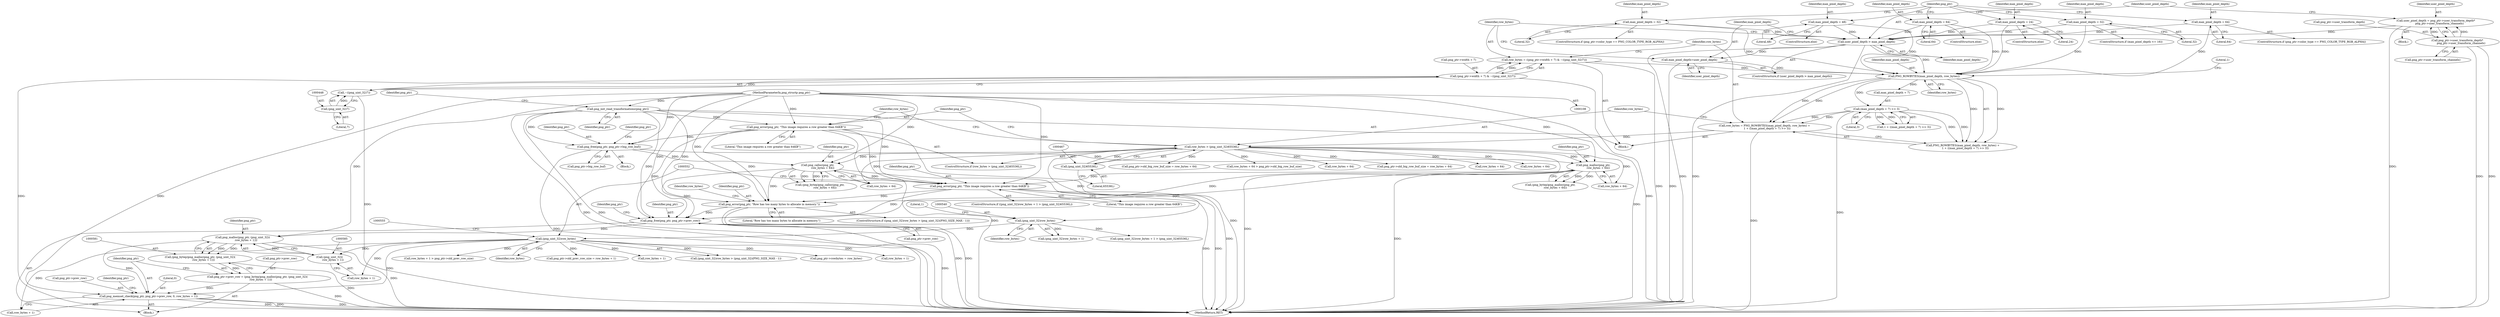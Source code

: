 digraph "0_Chrome_7f3d85b096f66870a15b37c2f40b219b2e292693_19@API" {
"1000582" [label="(Call,png_malloc(png_ptr, (png_uint_32)(\n        row_bytes + 1)))"];
"1000571" [label="(Call,png_free(png_ptr, png_ptr->prev_row))"];
"1000559" [label="(Call,png_error(png_ptr, \"Row has too many bytes to allocate in memory.\"))"];
"1000508" [label="(Call,png_malloc(png_ptr,\n            row_bytes + 64))"];
"1000481" [label="(Call,png_free(png_ptr, png_ptr->big_row_buf))"];
"1000135" [label="(Call,png_init_read_transformations(png_ptr))"];
"1000109" [label="(MethodParameterIn,png_structp png_ptr)"];
"1000469" [label="(Call,png_error(png_ptr, \"This image requires a row greater than 64KB\"))"];
"1000464" [label="(Call,row_bytes > (png_uint_32)65536L)"];
"1000450" [label="(Call,row_bytes = PNG_ROWBYTES(max_pixel_depth, row_bytes) +\n      1 + ((max_pixel_depth + 7) >> 3))"];
"1000453" [label="(Call,PNG_ROWBYTES(max_pixel_depth, row_bytes))"];
"1000393" [label="(Call,max_pixel_depth = 32)"];
"1000435" [label="(Call,max_pixel_depth=user_pixel_depth)"];
"1000432" [label="(Call,user_pixel_depth > max_pixel_depth)"];
"1000422" [label="(Call,user_pixel_depth = png_ptr->user_transform_depth*\n         png_ptr->user_transform_channels)"];
"1000424" [label="(Call,png_ptr->user_transform_depth*\n         png_ptr->user_transform_channels)"];
"1000397" [label="(Call,max_pixel_depth = 24)"];
"1000411" [label="(Call,max_pixel_depth = 48)"];
"1000407" [label="(Call,max_pixel_depth = 64)"];
"1000377" [label="(Call,max_pixel_depth = 64)"];
"1000373" [label="(Call,max_pixel_depth = 32)"];
"1000438" [label="(Call,row_bytes = ((png_ptr->width + 7) & ~((png_uint_32)7)))"];
"1000440" [label="(Call,(png_ptr->width + 7) & ~((png_uint_32)7))"];
"1000446" [label="(Call,~((png_uint_32)7))"];
"1000447" [label="(Call,(png_uint_32)7)"];
"1000458" [label="(Call,(max_pixel_depth + 7) >> 3)"];
"1000466" [label="(Call,(png_uint_32)65536L)"];
"1000496" [label="(Call,png_calloc(png_ptr,\n            row_bytes + 64))"];
"1000546" [label="(Call,png_error(png_ptr, \"This image requires a row greater than 64KB\"))"];
"1000584" [label="(Call,(png_uint_32)(\n        row_bytes + 1))"];
"1000551" [label="(Call,(png_uint_32)row_bytes)"];
"1000539" [label="(Call,(png_uint_32)row_bytes)"];
"1000580" [label="(Call,(png_bytep)png_malloc(png_ptr, (png_uint_32)(\n        row_bytes + 1)))"];
"1000576" [label="(Call,png_ptr->prev_row = (png_bytep)png_malloc(png_ptr, (png_uint_32)(\n        row_bytes + 1)))"];
"1000589" [label="(Call,png_memset_check(png_ptr, png_ptr->prev_row, 0, row_bytes + 1))"];
"1000396" [label="(ControlStructure,else)"];
"1000465" [label="(Identifier,row_bytes)"];
"1000449" [label="(Literal,7)"];
"1000409" [label="(Literal,64)"];
"1000468" [label="(Literal,65536L)"];
"1000452" [label="(Call,PNG_ROWBYTES(max_pixel_depth, row_bytes) +\n      1 + ((max_pixel_depth + 7) >> 3))"];
"1000570" [label="(Block,)"];
"1000549" [label="(ControlStructure,if ((png_uint_32)row_bytes > (png_uint_32)(PNG_SIZE_MAX - 1)))"];
"1000462" [label="(Literal,3)"];
"1000456" [label="(Call,1 + ((max_pixel_depth + 7) >> 3))"];
"1000572" [label="(Identifier,png_ptr)"];
"1000447" [label="(Call,(png_uint_32)7)"];
"1000497" [label="(Identifier,png_ptr)"];
"1000422" [label="(Call,user_pixel_depth = png_ptr->user_transform_depth*\n         png_ptr->user_transform_channels)"];
"1000591" [label="(Call,png_ptr->prev_row)"];
"1000411" [label="(Call,max_pixel_depth = 48)"];
"1000571" [label="(Call,png_free(png_ptr, png_ptr->prev_row))"];
"1000541" [label="(Identifier,row_bytes)"];
"1000471" [label="(Literal,\"This image requires a row greater than 64KB\")"];
"1000439" [label="(Identifier,row_bytes)"];
"1000458" [label="(Call,(max_pixel_depth + 7) >> 3)"];
"1000513" [label="(Call,png_ptr->old_big_row_buf_size = row_bytes + 64)"];
"1000378" [label="(Identifier,max_pixel_depth)"];
"1000546" [label="(Call,png_error(png_ptr, \"This image requires a row greater than 64KB\"))"];
"1000394" [label="(Identifier,max_pixel_depth)"];
"1000413" [label="(Literal,48)"];
"1000379" [label="(Literal,64)"];
"1000605" [label="(Call,png_ptr->rowbytes = row_bytes)"];
"1000560" [label="(Identifier,png_ptr)"];
"1000586" [label="(Call,row_bytes + 1)"];
"1000393" [label="(Call,max_pixel_depth = 32)"];
"1000576" [label="(Call,png_ptr->prev_row = (png_bytep)png_malloc(png_ptr, (png_uint_32)(\n        row_bytes + 1)))"];
"1000488" [label="(Identifier,png_ptr)"];
"1000551" [label="(Call,(png_uint_32)row_bytes)"];
"1000455" [label="(Identifier,row_bytes)"];
"1000424" [label="(Call,png_ptr->user_transform_depth*\n         png_ptr->user_transform_channels)"];
"1000578" [label="(Identifier,png_ptr)"];
"1000602" [label="(Call,row_bytes + 1)"];
"1000510" [label="(Call,row_bytes + 64)"];
"1000417" [label="(Identifier,png_ptr)"];
"1000408" [label="(Identifier,max_pixel_depth)"];
"1000375" [label="(Literal,32)"];
"1000135" [label="(Call,png_init_read_transformations(png_ptr))"];
"1000538" [label="(Call,(png_uint_32)row_bytes + 1)"];
"1000469" [label="(Call,png_error(png_ptr, \"This image requires a row greater than 64KB\"))"];
"1000657" [label="(MethodReturn,RET)"];
"1000475" [label="(Identifier,row_bytes)"];
"1000376" [label="(ControlStructure,else)"];
"1000470" [label="(Identifier,png_ptr)"];
"1000450" [label="(Call,row_bytes = PNG_ROWBYTES(max_pixel_depth, row_bytes) +\n      1 + ((max_pixel_depth + 7) >> 3))"];
"1000473" [label="(Call,row_bytes + 64 > png_ptr->old_big_row_buf_size)"];
"1000431" [label="(ControlStructure,if (user_pixel_depth > max_pixel_depth))"];
"1000542" [label="(Literal,1)"];
"1000582" [label="(Call,png_malloc(png_ptr, (png_uint_32)(\n        row_bytes + 1)))"];
"1000463" [label="(ControlStructure,if (row_bytes > (png_uint_32)65536L))"];
"1000474" [label="(Call,row_bytes + 64)"];
"1000536" [label="(ControlStructure,if ((png_uint_32)row_bytes + 1 > (png_uint_32)65536L))"];
"1000432" [label="(Call,user_pixel_depth > max_pixel_depth)"];
"1000459" [label="(Call,max_pixel_depth + 7)"];
"1000600" [label="(Identifier,png_ptr)"];
"1000550" [label="(Call,(png_uint_32)row_bytes > (png_uint_32)(PNG_SIZE_MAX - 1))"];
"1000584" [label="(Call,(png_uint_32)(\n        row_bytes + 1))"];
"1000483" [label="(Call,png_ptr->big_row_buf)"];
"1000438" [label="(Call,row_bytes = ((png_ptr->width + 7) & ~((png_uint_32)7)))"];
"1000373" [label="(Call,max_pixel_depth = 32)"];
"1000563" [label="(Call,row_bytes + 1 > png_ptr->old_prev_row_size)"];
"1000565" [label="(Identifier,row_bytes)"];
"1000457" [label="(Literal,1)"];
"1000583" [label="(Identifier,png_ptr)"];
"1000110" [label="(Block,)"];
"1000553" [label="(Identifier,row_bytes)"];
"1000537" [label="(Call,(png_uint_32)row_bytes + 1 > (png_uint_32)65536L)"];
"1000412" [label="(Identifier,max_pixel_depth)"];
"1000539" [label="(Call,(png_uint_32)row_bytes)"];
"1000387" [label="(ControlStructure,if (png_ptr->color_type == PNG_COLOR_TYPE_RGB_ALPHA))"];
"1000559" [label="(Call,png_error(png_ptr, \"Row has too many bytes to allocate in memory.\"))"];
"1000466" [label="(Call,(png_uint_32)65536L)"];
"1000395" [label="(Literal,32)"];
"1000374" [label="(Identifier,max_pixel_depth)"];
"1000598" [label="(Call,png_ptr->old_prev_row_size = row_bytes + 1)"];
"1000464" [label="(Call,row_bytes > (png_uint_32)65536L)"];
"1000397" [label="(Call,max_pixel_depth = 24)"];
"1000496" [label="(Call,png_calloc(png_ptr,\n            row_bytes + 64))"];
"1000577" [label="(Call,png_ptr->prev_row)"];
"1000494" [label="(Call,(png_bytep)png_calloc(png_ptr,\n            row_bytes + 64))"];
"1000498" [label="(Call,row_bytes + 64)"];
"1000580" [label="(Call,(png_bytep)png_malloc(png_ptr, (png_uint_32)(\n        row_bytes + 1)))"];
"1000425" [label="(Call,png_ptr->user_transform_depth)"];
"1000407" [label="(Call,max_pixel_depth = 64)"];
"1000564" [label="(Call,row_bytes + 1)"];
"1000547" [label="(Identifier,png_ptr)"];
"1000433" [label="(Identifier,user_pixel_depth)"];
"1000437" [label="(Identifier,user_pixel_depth)"];
"1000509" [label="(Identifier,png_ptr)"];
"1000548" [label="(Literal,\"This image requires a row greater than 64KB\")"];
"1000506" [label="(Call,(png_bytep)png_malloc(png_ptr,\n            row_bytes + 64))"];
"1000451" [label="(Identifier,row_bytes)"];
"1000454" [label="(Identifier,max_pixel_depth)"];
"1000109" [label="(MethodParameterIn,png_structp png_ptr)"];
"1000428" [label="(Call,png_ptr->user_transform_channels)"];
"1000529" [label="(Call,png_ptr->old_big_row_buf_size = row_bytes + 64)"];
"1000533" [label="(Call,row_bytes + 64)"];
"1000399" [label="(Literal,24)"];
"1000446" [label="(Call,~((png_uint_32)7))"];
"1000480" [label="(Block,)"];
"1000595" [label="(Call,row_bytes + 1)"];
"1000590" [label="(Identifier,png_ptr)"];
"1000369" [label="(ControlStructure,if (max_pixel_depth <= 16))"];
"1000594" [label="(Literal,0)"];
"1000436" [label="(Identifier,max_pixel_depth)"];
"1000136" [label="(Identifier,png_ptr)"];
"1000508" [label="(Call,png_malloc(png_ptr,\n            row_bytes + 64))"];
"1000440" [label="(Call,(png_ptr->width + 7) & ~((png_uint_32)7))"];
"1000517" [label="(Call,row_bytes + 64)"];
"1000377" [label="(Call,max_pixel_depth = 64)"];
"1000401" [label="(ControlStructure,if (png_ptr->color_type == PNG_COLOR_TYPE_RGB_ALPHA))"];
"1000573" [label="(Call,png_ptr->prev_row)"];
"1000589" [label="(Call,png_memset_check(png_ptr, png_ptr->prev_row, 0, row_bytes + 1))"];
"1000423" [label="(Identifier,user_pixel_depth)"];
"1000398" [label="(Identifier,max_pixel_depth)"];
"1000561" [label="(Literal,\"Row has too many bytes to allocate in memory.\")"];
"1000139" [label="(Identifier,png_ptr)"];
"1000420" [label="(Block,)"];
"1000453" [label="(Call,PNG_ROWBYTES(max_pixel_depth, row_bytes))"];
"1000482" [label="(Identifier,png_ptr)"];
"1000410" [label="(ControlStructure,else)"];
"1000434" [label="(Identifier,max_pixel_depth)"];
"1000435" [label="(Call,max_pixel_depth=user_pixel_depth)"];
"1000481" [label="(Call,png_free(png_ptr, png_ptr->big_row_buf))"];
"1000441" [label="(Call,png_ptr->width + 7)"];
"1000582" -> "1000580"  [label="AST: "];
"1000582" -> "1000584"  [label="CFG: "];
"1000583" -> "1000582"  [label="AST: "];
"1000584" -> "1000582"  [label="AST: "];
"1000580" -> "1000582"  [label="CFG: "];
"1000582" -> "1000657"  [label="DDG: "];
"1000582" -> "1000580"  [label="DDG: "];
"1000582" -> "1000580"  [label="DDG: "];
"1000571" -> "1000582"  [label="DDG: "];
"1000109" -> "1000582"  [label="DDG: "];
"1000584" -> "1000582"  [label="DDG: "];
"1000582" -> "1000589"  [label="DDG: "];
"1000571" -> "1000570"  [label="AST: "];
"1000571" -> "1000573"  [label="CFG: "];
"1000572" -> "1000571"  [label="AST: "];
"1000573" -> "1000571"  [label="AST: "];
"1000578" -> "1000571"  [label="CFG: "];
"1000571" -> "1000657"  [label="DDG: "];
"1000559" -> "1000571"  [label="DDG: "];
"1000508" -> "1000571"  [label="DDG: "];
"1000496" -> "1000571"  [label="DDG: "];
"1000546" -> "1000571"  [label="DDG: "];
"1000135" -> "1000571"  [label="DDG: "];
"1000469" -> "1000571"  [label="DDG: "];
"1000109" -> "1000571"  [label="DDG: "];
"1000559" -> "1000549"  [label="AST: "];
"1000559" -> "1000561"  [label="CFG: "];
"1000560" -> "1000559"  [label="AST: "];
"1000561" -> "1000559"  [label="AST: "];
"1000565" -> "1000559"  [label="CFG: "];
"1000559" -> "1000657"  [label="DDG: "];
"1000559" -> "1000657"  [label="DDG: "];
"1000508" -> "1000559"  [label="DDG: "];
"1000496" -> "1000559"  [label="DDG: "];
"1000546" -> "1000559"  [label="DDG: "];
"1000135" -> "1000559"  [label="DDG: "];
"1000469" -> "1000559"  [label="DDG: "];
"1000109" -> "1000559"  [label="DDG: "];
"1000508" -> "1000506"  [label="AST: "];
"1000508" -> "1000510"  [label="CFG: "];
"1000509" -> "1000508"  [label="AST: "];
"1000510" -> "1000508"  [label="AST: "];
"1000506" -> "1000508"  [label="CFG: "];
"1000508" -> "1000657"  [label="DDG: "];
"1000508" -> "1000506"  [label="DDG: "];
"1000508" -> "1000506"  [label="DDG: "];
"1000481" -> "1000508"  [label="DDG: "];
"1000109" -> "1000508"  [label="DDG: "];
"1000464" -> "1000508"  [label="DDG: "];
"1000508" -> "1000546"  [label="DDG: "];
"1000481" -> "1000480"  [label="AST: "];
"1000481" -> "1000483"  [label="CFG: "];
"1000482" -> "1000481"  [label="AST: "];
"1000483" -> "1000481"  [label="AST: "];
"1000488" -> "1000481"  [label="CFG: "];
"1000481" -> "1000657"  [label="DDG: "];
"1000135" -> "1000481"  [label="DDG: "];
"1000469" -> "1000481"  [label="DDG: "];
"1000109" -> "1000481"  [label="DDG: "];
"1000481" -> "1000496"  [label="DDG: "];
"1000135" -> "1000110"  [label="AST: "];
"1000135" -> "1000136"  [label="CFG: "];
"1000136" -> "1000135"  [label="AST: "];
"1000139" -> "1000135"  [label="CFG: "];
"1000135" -> "1000657"  [label="DDG: "];
"1000135" -> "1000657"  [label="DDG: "];
"1000109" -> "1000135"  [label="DDG: "];
"1000135" -> "1000469"  [label="DDG: "];
"1000135" -> "1000546"  [label="DDG: "];
"1000109" -> "1000108"  [label="AST: "];
"1000109" -> "1000657"  [label="DDG: "];
"1000109" -> "1000469"  [label="DDG: "];
"1000109" -> "1000496"  [label="DDG: "];
"1000109" -> "1000546"  [label="DDG: "];
"1000109" -> "1000589"  [label="DDG: "];
"1000469" -> "1000463"  [label="AST: "];
"1000469" -> "1000471"  [label="CFG: "];
"1000470" -> "1000469"  [label="AST: "];
"1000471" -> "1000469"  [label="AST: "];
"1000475" -> "1000469"  [label="CFG: "];
"1000469" -> "1000657"  [label="DDG: "];
"1000469" -> "1000657"  [label="DDG: "];
"1000469" -> "1000546"  [label="DDG: "];
"1000464" -> "1000463"  [label="AST: "];
"1000464" -> "1000466"  [label="CFG: "];
"1000465" -> "1000464"  [label="AST: "];
"1000466" -> "1000464"  [label="AST: "];
"1000470" -> "1000464"  [label="CFG: "];
"1000475" -> "1000464"  [label="CFG: "];
"1000464" -> "1000657"  [label="DDG: "];
"1000450" -> "1000464"  [label="DDG: "];
"1000466" -> "1000464"  [label="DDG: "];
"1000464" -> "1000473"  [label="DDG: "];
"1000464" -> "1000474"  [label="DDG: "];
"1000464" -> "1000496"  [label="DDG: "];
"1000464" -> "1000498"  [label="DDG: "];
"1000464" -> "1000510"  [label="DDG: "];
"1000464" -> "1000513"  [label="DDG: "];
"1000464" -> "1000517"  [label="DDG: "];
"1000464" -> "1000529"  [label="DDG: "];
"1000464" -> "1000533"  [label="DDG: "];
"1000464" -> "1000539"  [label="DDG: "];
"1000450" -> "1000110"  [label="AST: "];
"1000450" -> "1000452"  [label="CFG: "];
"1000451" -> "1000450"  [label="AST: "];
"1000452" -> "1000450"  [label="AST: "];
"1000465" -> "1000450"  [label="CFG: "];
"1000450" -> "1000657"  [label="DDG: "];
"1000453" -> "1000450"  [label="DDG: "];
"1000453" -> "1000450"  [label="DDG: "];
"1000458" -> "1000450"  [label="DDG: "];
"1000458" -> "1000450"  [label="DDG: "];
"1000453" -> "1000452"  [label="AST: "];
"1000453" -> "1000455"  [label="CFG: "];
"1000454" -> "1000453"  [label="AST: "];
"1000455" -> "1000453"  [label="AST: "];
"1000457" -> "1000453"  [label="CFG: "];
"1000453" -> "1000452"  [label="DDG: "];
"1000453" -> "1000452"  [label="DDG: "];
"1000393" -> "1000453"  [label="DDG: "];
"1000435" -> "1000453"  [label="DDG: "];
"1000397" -> "1000453"  [label="DDG: "];
"1000411" -> "1000453"  [label="DDG: "];
"1000377" -> "1000453"  [label="DDG: "];
"1000373" -> "1000453"  [label="DDG: "];
"1000432" -> "1000453"  [label="DDG: "];
"1000407" -> "1000453"  [label="DDG: "];
"1000438" -> "1000453"  [label="DDG: "];
"1000453" -> "1000458"  [label="DDG: "];
"1000453" -> "1000459"  [label="DDG: "];
"1000393" -> "1000387"  [label="AST: "];
"1000393" -> "1000395"  [label="CFG: "];
"1000394" -> "1000393"  [label="AST: "];
"1000395" -> "1000393"  [label="AST: "];
"1000417" -> "1000393"  [label="CFG: "];
"1000393" -> "1000432"  [label="DDG: "];
"1000435" -> "1000431"  [label="AST: "];
"1000435" -> "1000437"  [label="CFG: "];
"1000436" -> "1000435"  [label="AST: "];
"1000437" -> "1000435"  [label="AST: "];
"1000439" -> "1000435"  [label="CFG: "];
"1000435" -> "1000657"  [label="DDG: "];
"1000432" -> "1000435"  [label="DDG: "];
"1000432" -> "1000431"  [label="AST: "];
"1000432" -> "1000434"  [label="CFG: "];
"1000433" -> "1000432"  [label="AST: "];
"1000434" -> "1000432"  [label="AST: "];
"1000436" -> "1000432"  [label="CFG: "];
"1000439" -> "1000432"  [label="CFG: "];
"1000432" -> "1000657"  [label="DDG: "];
"1000432" -> "1000657"  [label="DDG: "];
"1000422" -> "1000432"  [label="DDG: "];
"1000397" -> "1000432"  [label="DDG: "];
"1000411" -> "1000432"  [label="DDG: "];
"1000407" -> "1000432"  [label="DDG: "];
"1000377" -> "1000432"  [label="DDG: "];
"1000373" -> "1000432"  [label="DDG: "];
"1000422" -> "1000420"  [label="AST: "];
"1000422" -> "1000424"  [label="CFG: "];
"1000423" -> "1000422"  [label="AST: "];
"1000424" -> "1000422"  [label="AST: "];
"1000433" -> "1000422"  [label="CFG: "];
"1000422" -> "1000657"  [label="DDG: "];
"1000424" -> "1000422"  [label="DDG: "];
"1000424" -> "1000422"  [label="DDG: "];
"1000424" -> "1000428"  [label="CFG: "];
"1000425" -> "1000424"  [label="AST: "];
"1000428" -> "1000424"  [label="AST: "];
"1000424" -> "1000657"  [label="DDG: "];
"1000424" -> "1000657"  [label="DDG: "];
"1000397" -> "1000396"  [label="AST: "];
"1000397" -> "1000399"  [label="CFG: "];
"1000398" -> "1000397"  [label="AST: "];
"1000399" -> "1000397"  [label="AST: "];
"1000417" -> "1000397"  [label="CFG: "];
"1000411" -> "1000410"  [label="AST: "];
"1000411" -> "1000413"  [label="CFG: "];
"1000412" -> "1000411"  [label="AST: "];
"1000413" -> "1000411"  [label="AST: "];
"1000417" -> "1000411"  [label="CFG: "];
"1000407" -> "1000401"  [label="AST: "];
"1000407" -> "1000409"  [label="CFG: "];
"1000408" -> "1000407"  [label="AST: "];
"1000409" -> "1000407"  [label="AST: "];
"1000417" -> "1000407"  [label="CFG: "];
"1000377" -> "1000376"  [label="AST: "];
"1000377" -> "1000379"  [label="CFG: "];
"1000378" -> "1000377"  [label="AST: "];
"1000379" -> "1000377"  [label="AST: "];
"1000417" -> "1000377"  [label="CFG: "];
"1000373" -> "1000369"  [label="AST: "];
"1000373" -> "1000375"  [label="CFG: "];
"1000374" -> "1000373"  [label="AST: "];
"1000375" -> "1000373"  [label="AST: "];
"1000417" -> "1000373"  [label="CFG: "];
"1000438" -> "1000110"  [label="AST: "];
"1000438" -> "1000440"  [label="CFG: "];
"1000439" -> "1000438"  [label="AST: "];
"1000440" -> "1000438"  [label="AST: "];
"1000451" -> "1000438"  [label="CFG: "];
"1000438" -> "1000657"  [label="DDG: "];
"1000440" -> "1000438"  [label="DDG: "];
"1000440" -> "1000438"  [label="DDG: "];
"1000440" -> "1000446"  [label="CFG: "];
"1000441" -> "1000440"  [label="AST: "];
"1000446" -> "1000440"  [label="AST: "];
"1000440" -> "1000657"  [label="DDG: "];
"1000440" -> "1000657"  [label="DDG: "];
"1000446" -> "1000440"  [label="DDG: "];
"1000446" -> "1000447"  [label="CFG: "];
"1000447" -> "1000446"  [label="AST: "];
"1000446" -> "1000657"  [label="DDG: "];
"1000447" -> "1000446"  [label="DDG: "];
"1000447" -> "1000449"  [label="CFG: "];
"1000448" -> "1000447"  [label="AST: "];
"1000449" -> "1000447"  [label="AST: "];
"1000458" -> "1000456"  [label="AST: "];
"1000458" -> "1000462"  [label="CFG: "];
"1000459" -> "1000458"  [label="AST: "];
"1000462" -> "1000458"  [label="AST: "];
"1000456" -> "1000458"  [label="CFG: "];
"1000458" -> "1000657"  [label="DDG: "];
"1000458" -> "1000452"  [label="DDG: "];
"1000458" -> "1000452"  [label="DDG: "];
"1000458" -> "1000456"  [label="DDG: "];
"1000458" -> "1000456"  [label="DDG: "];
"1000466" -> "1000468"  [label="CFG: "];
"1000467" -> "1000466"  [label="AST: "];
"1000468" -> "1000466"  [label="AST: "];
"1000496" -> "1000494"  [label="AST: "];
"1000496" -> "1000498"  [label="CFG: "];
"1000497" -> "1000496"  [label="AST: "];
"1000498" -> "1000496"  [label="AST: "];
"1000494" -> "1000496"  [label="CFG: "];
"1000496" -> "1000657"  [label="DDG: "];
"1000496" -> "1000494"  [label="DDG: "];
"1000496" -> "1000494"  [label="DDG: "];
"1000496" -> "1000546"  [label="DDG: "];
"1000546" -> "1000536"  [label="AST: "];
"1000546" -> "1000548"  [label="CFG: "];
"1000547" -> "1000546"  [label="AST: "];
"1000548" -> "1000546"  [label="AST: "];
"1000552" -> "1000546"  [label="CFG: "];
"1000546" -> "1000657"  [label="DDG: "];
"1000546" -> "1000657"  [label="DDG: "];
"1000584" -> "1000586"  [label="CFG: "];
"1000585" -> "1000584"  [label="AST: "];
"1000586" -> "1000584"  [label="AST: "];
"1000551" -> "1000584"  [label="DDG: "];
"1000551" -> "1000550"  [label="AST: "];
"1000551" -> "1000553"  [label="CFG: "];
"1000552" -> "1000551"  [label="AST: "];
"1000553" -> "1000551"  [label="AST: "];
"1000555" -> "1000551"  [label="CFG: "];
"1000551" -> "1000550"  [label="DDG: "];
"1000539" -> "1000551"  [label="DDG: "];
"1000551" -> "1000563"  [label="DDG: "];
"1000551" -> "1000564"  [label="DDG: "];
"1000551" -> "1000586"  [label="DDG: "];
"1000551" -> "1000589"  [label="DDG: "];
"1000551" -> "1000595"  [label="DDG: "];
"1000551" -> "1000598"  [label="DDG: "];
"1000551" -> "1000602"  [label="DDG: "];
"1000551" -> "1000605"  [label="DDG: "];
"1000539" -> "1000538"  [label="AST: "];
"1000539" -> "1000541"  [label="CFG: "];
"1000540" -> "1000539"  [label="AST: "];
"1000541" -> "1000539"  [label="AST: "];
"1000542" -> "1000539"  [label="CFG: "];
"1000539" -> "1000537"  [label="DDG: "];
"1000539" -> "1000538"  [label="DDG: "];
"1000580" -> "1000576"  [label="AST: "];
"1000581" -> "1000580"  [label="AST: "];
"1000576" -> "1000580"  [label="CFG: "];
"1000580" -> "1000657"  [label="DDG: "];
"1000580" -> "1000576"  [label="DDG: "];
"1000576" -> "1000570"  [label="AST: "];
"1000577" -> "1000576"  [label="AST: "];
"1000590" -> "1000576"  [label="CFG: "];
"1000576" -> "1000657"  [label="DDG: "];
"1000576" -> "1000589"  [label="DDG: "];
"1000589" -> "1000570"  [label="AST: "];
"1000589" -> "1000595"  [label="CFG: "];
"1000590" -> "1000589"  [label="AST: "];
"1000591" -> "1000589"  [label="AST: "];
"1000594" -> "1000589"  [label="AST: "];
"1000595" -> "1000589"  [label="AST: "];
"1000600" -> "1000589"  [label="CFG: "];
"1000589" -> "1000657"  [label="DDG: "];
"1000589" -> "1000657"  [label="DDG: "];
"1000589" -> "1000657"  [label="DDG: "];
}
